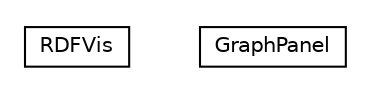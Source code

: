#!/usr/local/bin/dot
#
# Class diagram 
# Generated by UMLGraph version R5_6-24-gf6e263 (http://www.umlgraph.org/)
#

digraph G {
	edge [fontname="Helvetica",fontsize=10,labelfontname="Helvetica",labelfontsize=10];
	node [fontname="Helvetica",fontsize=10,shape=plaintext];
	nodesep=0.25;
	ranksep=0.5;
	// org.universAAL.tools.logmonitor.rdfvis.gui.RDFVis
	c1297054 [label=<<table title="org.universAAL.tools.logmonitor.rdfvis.gui.RDFVis" border="0" cellborder="1" cellspacing="0" cellpadding="2" port="p" href="./RDFVis.html">
		<tr><td><table border="0" cellspacing="0" cellpadding="1">
<tr><td align="center" balign="center"> RDFVis </td></tr>
		</table></td></tr>
		</table>>, URL="./RDFVis.html", fontname="Helvetica", fontcolor="black", fontsize=10.0];
	// org.universAAL.tools.logmonitor.rdfvis.gui.GraphPanel
	c1297055 [label=<<table title="org.universAAL.tools.logmonitor.rdfvis.gui.GraphPanel" border="0" cellborder="1" cellspacing="0" cellpadding="2" port="p" href="./GraphPanel.html">
		<tr><td><table border="0" cellspacing="0" cellpadding="1">
<tr><td align="center" balign="center"> GraphPanel </td></tr>
		</table></td></tr>
		</table>>, URL="./GraphPanel.html", fontname="Helvetica", fontcolor="black", fontsize=10.0];
}

